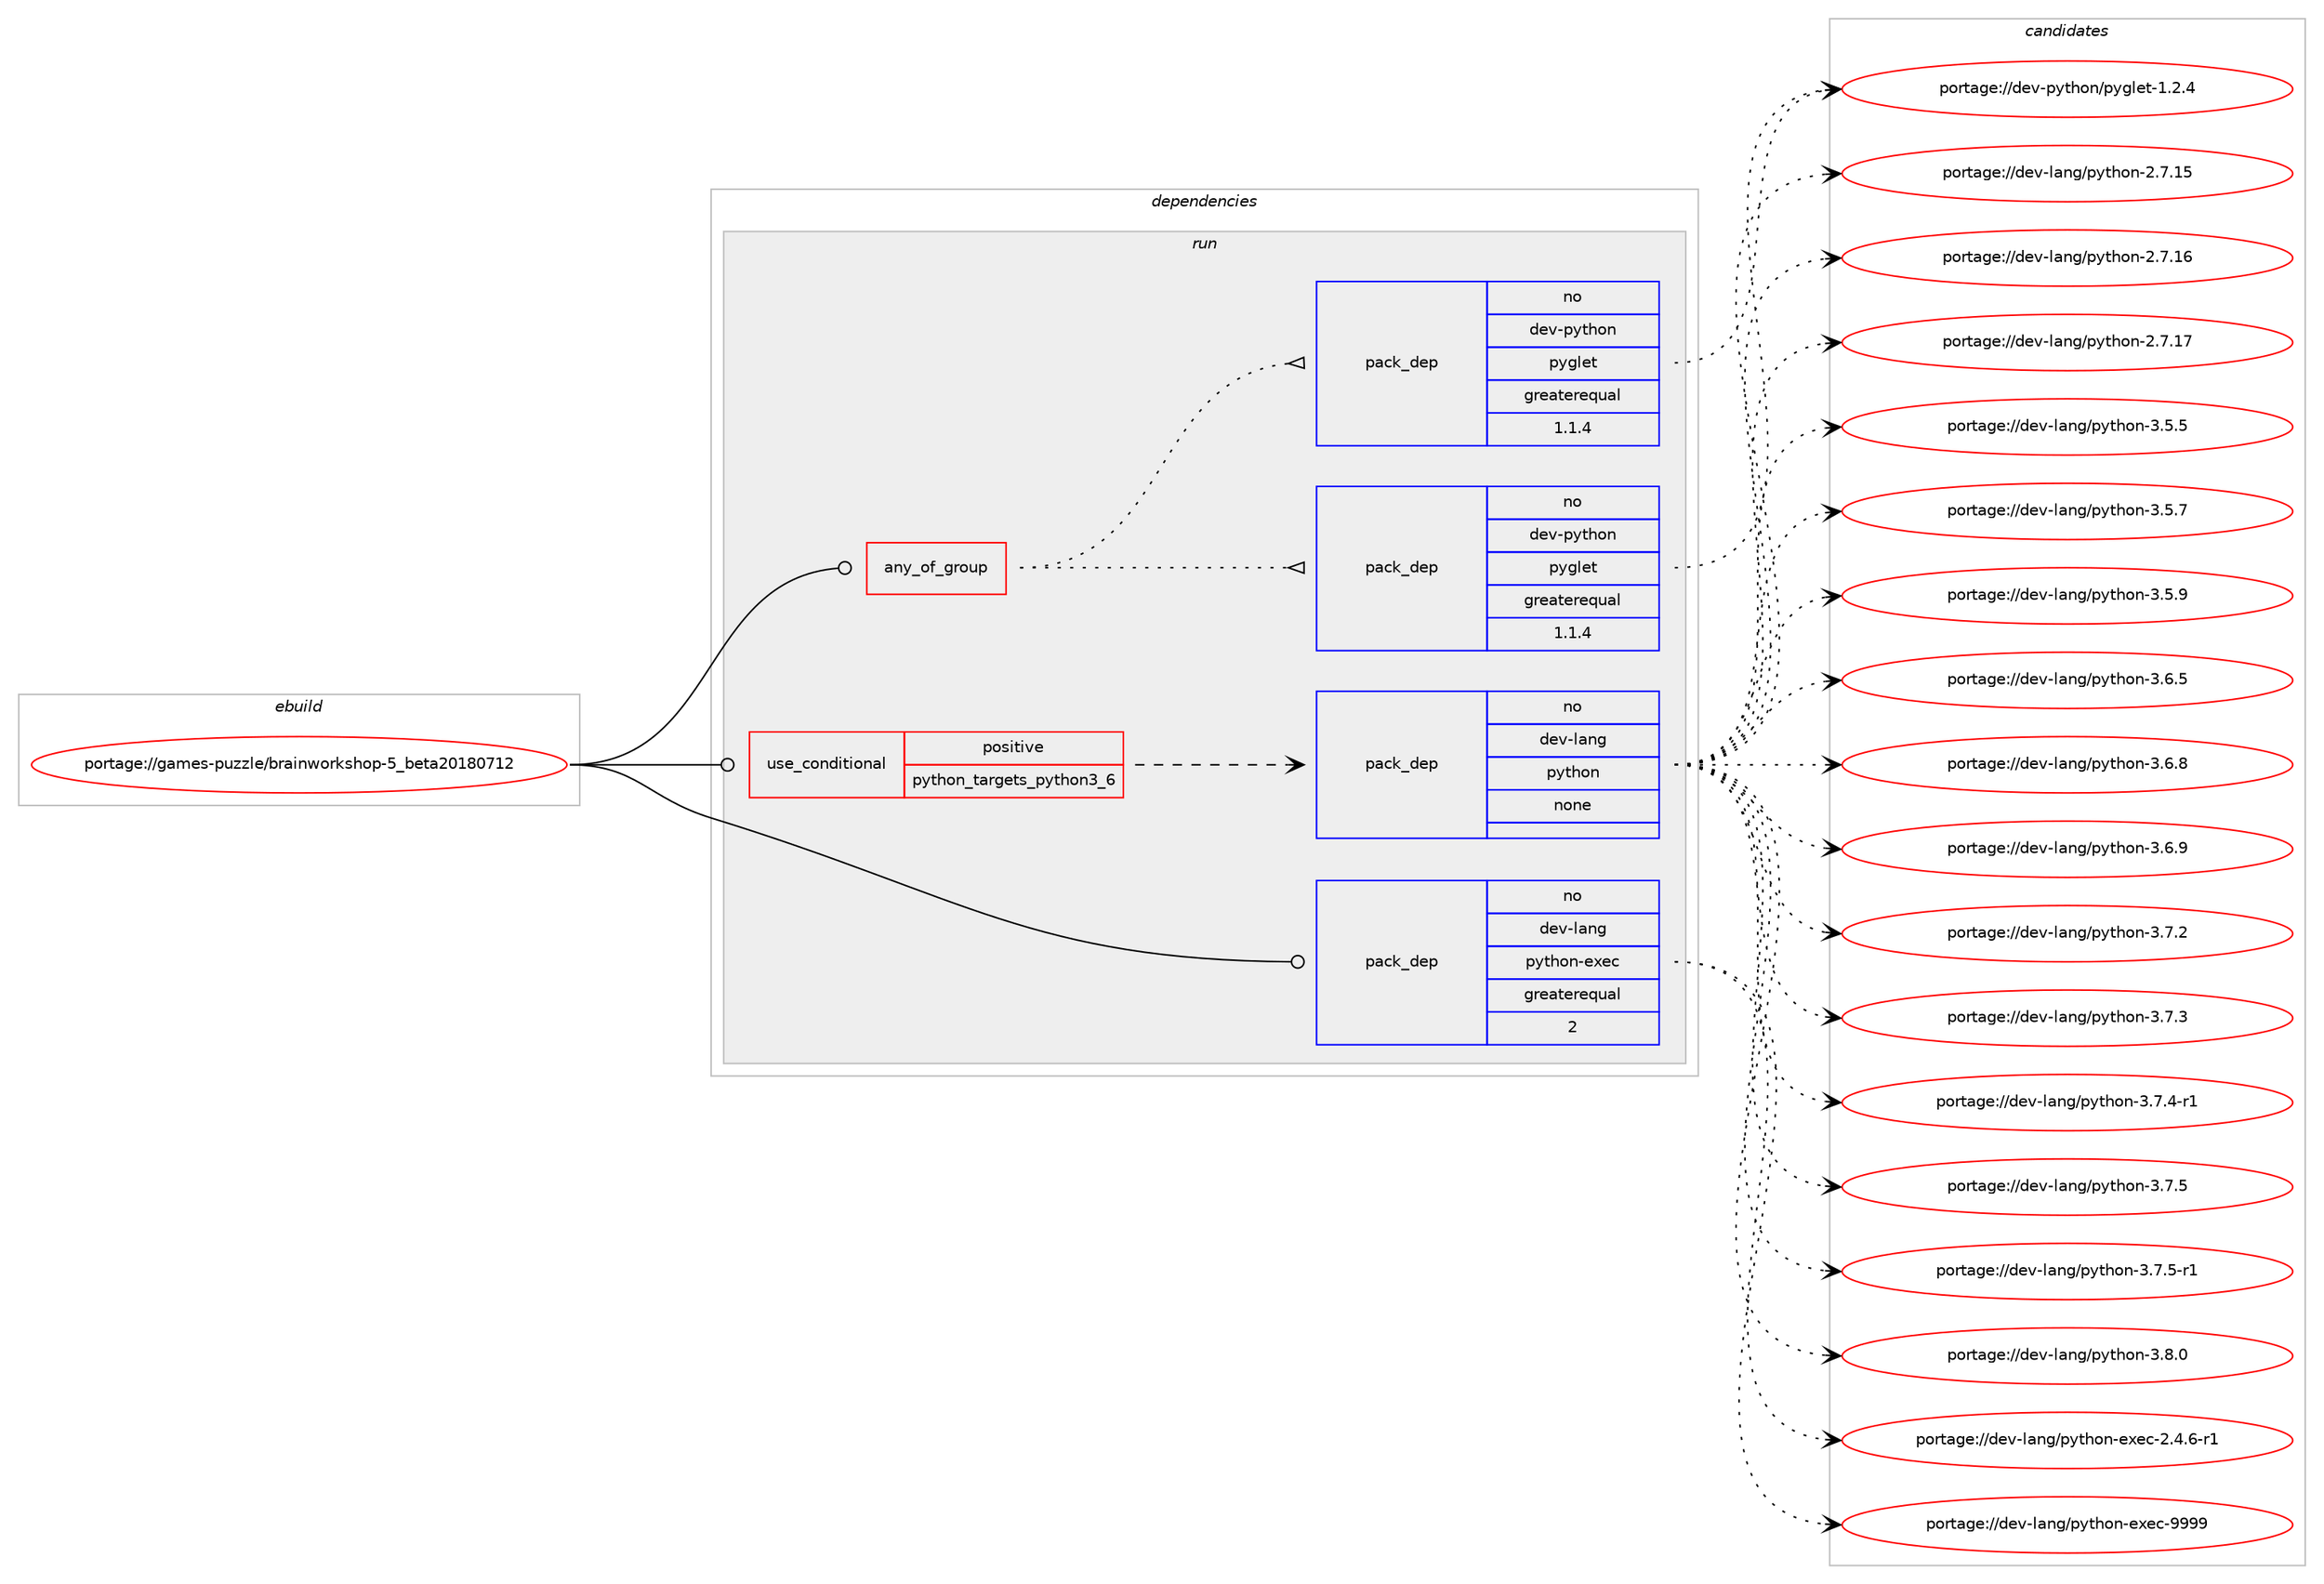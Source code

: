digraph prolog {

# *************
# Graph options
# *************

newrank=true;
concentrate=true;
compound=true;
graph [rankdir=LR,fontname=Helvetica,fontsize=10,ranksep=1.5];#, ranksep=2.5, nodesep=0.2];
edge  [arrowhead=vee];
node  [fontname=Helvetica,fontsize=10];

# **********
# The ebuild
# **********

subgraph cluster_leftcol {
color=gray;
rank=same;
label=<<i>ebuild</i>>;
id [label="portage://games-puzzle/brainworkshop-5_beta20180712", color=red, width=4, href="../games-puzzle/brainworkshop-5_beta20180712.svg"];
}

# ****************
# The dependencies
# ****************

subgraph cluster_midcol {
color=gray;
label=<<i>dependencies</i>>;
subgraph cluster_compile {
fillcolor="#eeeeee";
style=filled;
label=<<i>compile</i>>;
}
subgraph cluster_compileandrun {
fillcolor="#eeeeee";
style=filled;
label=<<i>compile and run</i>>;
}
subgraph cluster_run {
fillcolor="#eeeeee";
style=filled;
label=<<i>run</i>>;
subgraph any3911 {
dependency274367 [label=<<TABLE BORDER="0" CELLBORDER="1" CELLSPACING="0" CELLPADDING="4"><TR><TD CELLPADDING="10">any_of_group</TD></TR></TABLE>>, shape=none, color=red];subgraph pack196893 {
dependency274368 [label=<<TABLE BORDER="0" CELLBORDER="1" CELLSPACING="0" CELLPADDING="4" WIDTH="220"><TR><TD ROWSPAN="6" CELLPADDING="30">pack_dep</TD></TR><TR><TD WIDTH="110">no</TD></TR><TR><TD>dev-python</TD></TR><TR><TD>pyglet</TD></TR><TR><TD>greaterequal</TD></TR><TR><TD>1.1.4</TD></TR></TABLE>>, shape=none, color=blue];
}
dependency274367:e -> dependency274368:w [weight=20,style="dotted",arrowhead="oinv"];
subgraph pack196894 {
dependency274369 [label=<<TABLE BORDER="0" CELLBORDER="1" CELLSPACING="0" CELLPADDING="4" WIDTH="220"><TR><TD ROWSPAN="6" CELLPADDING="30">pack_dep</TD></TR><TR><TD WIDTH="110">no</TD></TR><TR><TD>dev-python</TD></TR><TR><TD>pyglet</TD></TR><TR><TD>greaterequal</TD></TR><TR><TD>1.1.4</TD></TR></TABLE>>, shape=none, color=blue];
}
dependency274367:e -> dependency274369:w [weight=20,style="dotted",arrowhead="oinv"];
}
id:e -> dependency274367:w [weight=20,style="solid",arrowhead="odot"];
subgraph cond73489 {
dependency274370 [label=<<TABLE BORDER="0" CELLBORDER="1" CELLSPACING="0" CELLPADDING="4"><TR><TD ROWSPAN="3" CELLPADDING="10">use_conditional</TD></TR><TR><TD>positive</TD></TR><TR><TD>python_targets_python3_6</TD></TR></TABLE>>, shape=none, color=red];
subgraph pack196895 {
dependency274371 [label=<<TABLE BORDER="0" CELLBORDER="1" CELLSPACING="0" CELLPADDING="4" WIDTH="220"><TR><TD ROWSPAN="6" CELLPADDING="30">pack_dep</TD></TR><TR><TD WIDTH="110">no</TD></TR><TR><TD>dev-lang</TD></TR><TR><TD>python</TD></TR><TR><TD>none</TD></TR><TR><TD></TD></TR></TABLE>>, shape=none, color=blue];
}
dependency274370:e -> dependency274371:w [weight=20,style="dashed",arrowhead="vee"];
}
id:e -> dependency274370:w [weight=20,style="solid",arrowhead="odot"];
subgraph pack196896 {
dependency274372 [label=<<TABLE BORDER="0" CELLBORDER="1" CELLSPACING="0" CELLPADDING="4" WIDTH="220"><TR><TD ROWSPAN="6" CELLPADDING="30">pack_dep</TD></TR><TR><TD WIDTH="110">no</TD></TR><TR><TD>dev-lang</TD></TR><TR><TD>python-exec</TD></TR><TR><TD>greaterequal</TD></TR><TR><TD>2</TD></TR></TABLE>>, shape=none, color=blue];
}
id:e -> dependency274372:w [weight=20,style="solid",arrowhead="odot"];
}
}

# **************
# The candidates
# **************

subgraph cluster_choices {
rank=same;
color=gray;
label=<<i>candidates</i>>;

subgraph choice196893 {
color=black;
nodesep=1;
choiceportage1001011184511212111610411111047112121103108101116454946504652 [label="portage://dev-python/pyglet-1.2.4", color=red, width=4,href="../dev-python/pyglet-1.2.4.svg"];
dependency274368:e -> choiceportage1001011184511212111610411111047112121103108101116454946504652:w [style=dotted,weight="100"];
}
subgraph choice196894 {
color=black;
nodesep=1;
choiceportage1001011184511212111610411111047112121103108101116454946504652 [label="portage://dev-python/pyglet-1.2.4", color=red, width=4,href="../dev-python/pyglet-1.2.4.svg"];
dependency274369:e -> choiceportage1001011184511212111610411111047112121103108101116454946504652:w [style=dotted,weight="100"];
}
subgraph choice196895 {
color=black;
nodesep=1;
choiceportage10010111845108971101034711212111610411111045504655464953 [label="portage://dev-lang/python-2.7.15", color=red, width=4,href="../dev-lang/python-2.7.15.svg"];
choiceportage10010111845108971101034711212111610411111045504655464954 [label="portage://dev-lang/python-2.7.16", color=red, width=4,href="../dev-lang/python-2.7.16.svg"];
choiceportage10010111845108971101034711212111610411111045504655464955 [label="portage://dev-lang/python-2.7.17", color=red, width=4,href="../dev-lang/python-2.7.17.svg"];
choiceportage100101118451089711010347112121116104111110455146534653 [label="portage://dev-lang/python-3.5.5", color=red, width=4,href="../dev-lang/python-3.5.5.svg"];
choiceportage100101118451089711010347112121116104111110455146534655 [label="portage://dev-lang/python-3.5.7", color=red, width=4,href="../dev-lang/python-3.5.7.svg"];
choiceportage100101118451089711010347112121116104111110455146534657 [label="portage://dev-lang/python-3.5.9", color=red, width=4,href="../dev-lang/python-3.5.9.svg"];
choiceportage100101118451089711010347112121116104111110455146544653 [label="portage://dev-lang/python-3.6.5", color=red, width=4,href="../dev-lang/python-3.6.5.svg"];
choiceportage100101118451089711010347112121116104111110455146544656 [label="portage://dev-lang/python-3.6.8", color=red, width=4,href="../dev-lang/python-3.6.8.svg"];
choiceportage100101118451089711010347112121116104111110455146544657 [label="portage://dev-lang/python-3.6.9", color=red, width=4,href="../dev-lang/python-3.6.9.svg"];
choiceportage100101118451089711010347112121116104111110455146554650 [label="portage://dev-lang/python-3.7.2", color=red, width=4,href="../dev-lang/python-3.7.2.svg"];
choiceportage100101118451089711010347112121116104111110455146554651 [label="portage://dev-lang/python-3.7.3", color=red, width=4,href="../dev-lang/python-3.7.3.svg"];
choiceportage1001011184510897110103471121211161041111104551465546524511449 [label="portage://dev-lang/python-3.7.4-r1", color=red, width=4,href="../dev-lang/python-3.7.4-r1.svg"];
choiceportage100101118451089711010347112121116104111110455146554653 [label="portage://dev-lang/python-3.7.5", color=red, width=4,href="../dev-lang/python-3.7.5.svg"];
choiceportage1001011184510897110103471121211161041111104551465546534511449 [label="portage://dev-lang/python-3.7.5-r1", color=red, width=4,href="../dev-lang/python-3.7.5-r1.svg"];
choiceportage100101118451089711010347112121116104111110455146564648 [label="portage://dev-lang/python-3.8.0", color=red, width=4,href="../dev-lang/python-3.8.0.svg"];
dependency274371:e -> choiceportage10010111845108971101034711212111610411111045504655464953:w [style=dotted,weight="100"];
dependency274371:e -> choiceportage10010111845108971101034711212111610411111045504655464954:w [style=dotted,weight="100"];
dependency274371:e -> choiceportage10010111845108971101034711212111610411111045504655464955:w [style=dotted,weight="100"];
dependency274371:e -> choiceportage100101118451089711010347112121116104111110455146534653:w [style=dotted,weight="100"];
dependency274371:e -> choiceportage100101118451089711010347112121116104111110455146534655:w [style=dotted,weight="100"];
dependency274371:e -> choiceportage100101118451089711010347112121116104111110455146534657:w [style=dotted,weight="100"];
dependency274371:e -> choiceportage100101118451089711010347112121116104111110455146544653:w [style=dotted,weight="100"];
dependency274371:e -> choiceportage100101118451089711010347112121116104111110455146544656:w [style=dotted,weight="100"];
dependency274371:e -> choiceportage100101118451089711010347112121116104111110455146544657:w [style=dotted,weight="100"];
dependency274371:e -> choiceportage100101118451089711010347112121116104111110455146554650:w [style=dotted,weight="100"];
dependency274371:e -> choiceportage100101118451089711010347112121116104111110455146554651:w [style=dotted,weight="100"];
dependency274371:e -> choiceportage1001011184510897110103471121211161041111104551465546524511449:w [style=dotted,weight="100"];
dependency274371:e -> choiceportage100101118451089711010347112121116104111110455146554653:w [style=dotted,weight="100"];
dependency274371:e -> choiceportage1001011184510897110103471121211161041111104551465546534511449:w [style=dotted,weight="100"];
dependency274371:e -> choiceportage100101118451089711010347112121116104111110455146564648:w [style=dotted,weight="100"];
}
subgraph choice196896 {
color=black;
nodesep=1;
choiceportage10010111845108971101034711212111610411111045101120101994550465246544511449 [label="portage://dev-lang/python-exec-2.4.6-r1", color=red, width=4,href="../dev-lang/python-exec-2.4.6-r1.svg"];
choiceportage10010111845108971101034711212111610411111045101120101994557575757 [label="portage://dev-lang/python-exec-9999", color=red, width=4,href="../dev-lang/python-exec-9999.svg"];
dependency274372:e -> choiceportage10010111845108971101034711212111610411111045101120101994550465246544511449:w [style=dotted,weight="100"];
dependency274372:e -> choiceportage10010111845108971101034711212111610411111045101120101994557575757:w [style=dotted,weight="100"];
}
}

}
